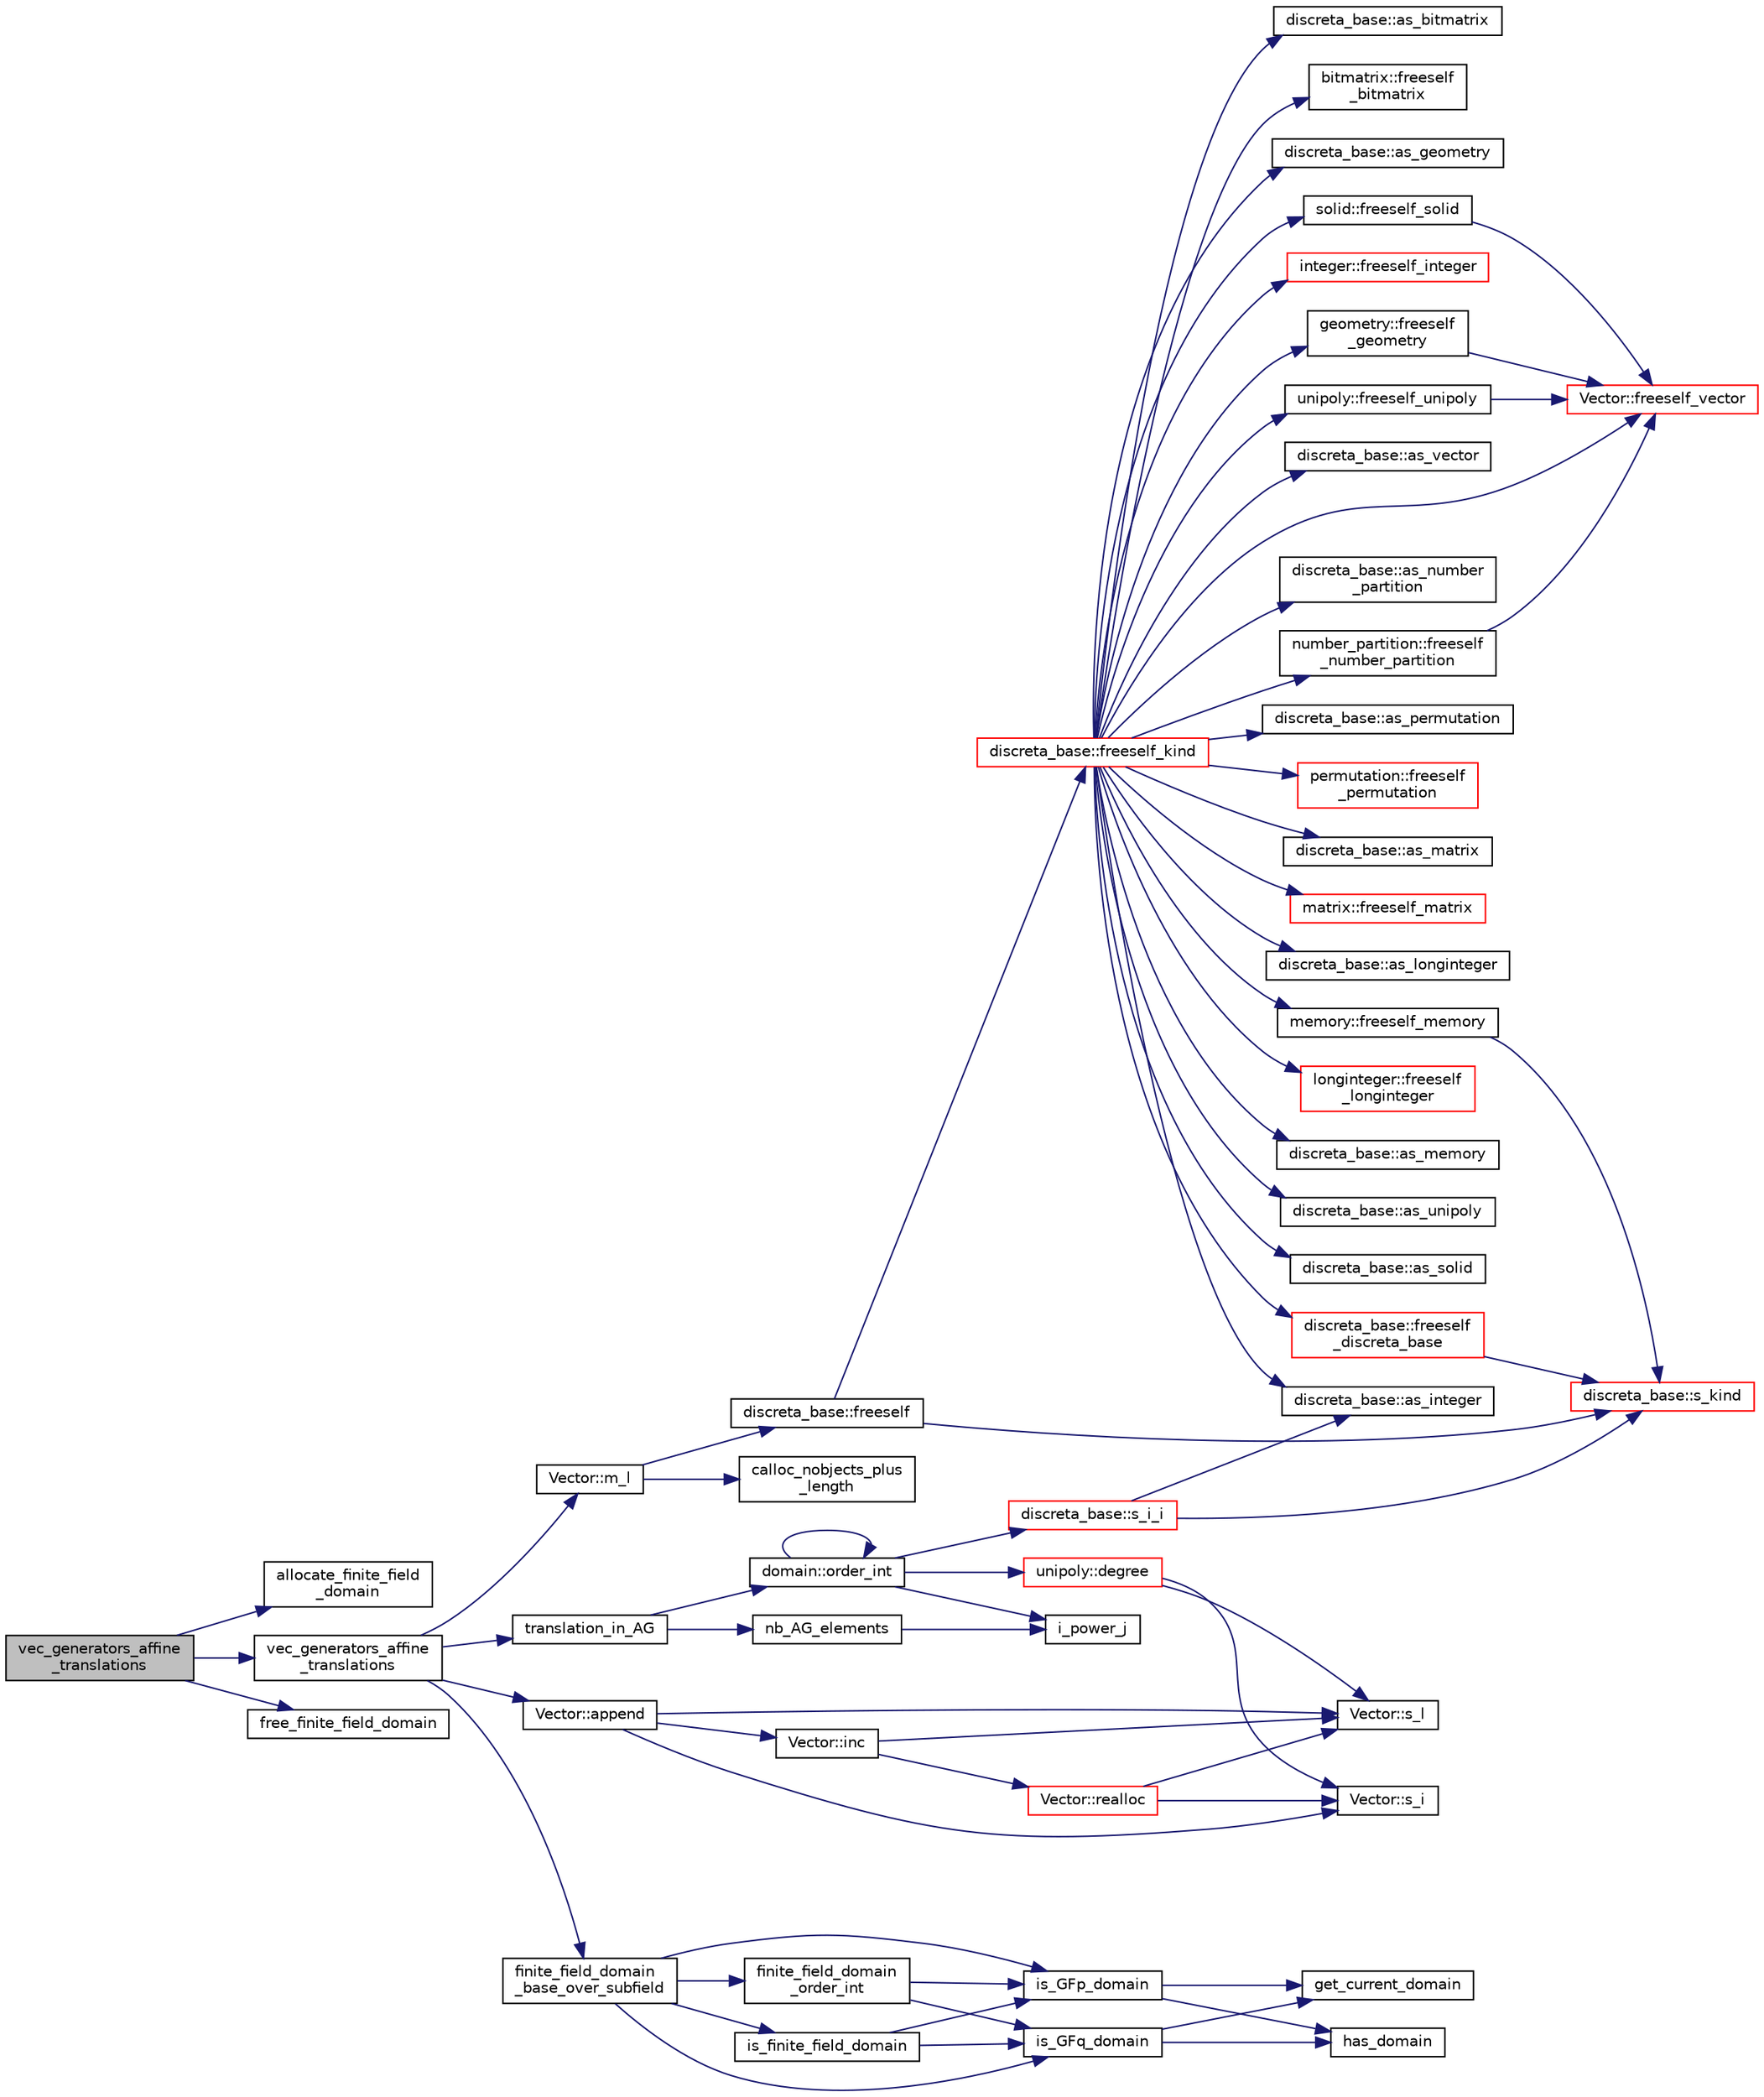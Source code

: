 digraph "vec_generators_affine_translations"
{
  edge [fontname="Helvetica",fontsize="10",labelfontname="Helvetica",labelfontsize="10"];
  node [fontname="Helvetica",fontsize="10",shape=record];
  rankdir="LR";
  Node10490 [label="vec_generators_affine\l_translations",height=0.2,width=0.4,color="black", fillcolor="grey75", style="filled", fontcolor="black"];
  Node10490 -> Node10491 [color="midnightblue",fontsize="10",style="solid",fontname="Helvetica"];
  Node10491 [label="allocate_finite_field\l_domain",height=0.2,width=0.4,color="black", fillcolor="white", style="filled",URL="$d9/d60/discreta_8h.html#a2eea8f610abf6ec2338fe7d05d22c47c"];
  Node10490 -> Node10492 [color="midnightblue",fontsize="10",style="solid",fontname="Helvetica"];
  Node10492 [label="vec_generators_affine\l_translations",height=0.2,width=0.4,color="black", fillcolor="white", style="filled",URL="$d0/dd3/perm__group__gens_8_c.html#a7823a00ce1bf9cd69d1f9543e594e0e6"];
  Node10492 -> Node10493 [color="midnightblue",fontsize="10",style="solid",fontname="Helvetica"];
  Node10493 [label="Vector::m_l",height=0.2,width=0.4,color="black", fillcolor="white", style="filled",URL="$d5/db2/class_vector.html#a00f5520c2a6b4f5282a1a8bcf8ea74eb"];
  Node10493 -> Node10494 [color="midnightblue",fontsize="10",style="solid",fontname="Helvetica"];
  Node10494 [label="discreta_base::freeself",height=0.2,width=0.4,color="black", fillcolor="white", style="filled",URL="$d7/d71/classdiscreta__base.html#a9a3c9501a562293b5667c11b9174d6e5"];
  Node10494 -> Node10495 [color="midnightblue",fontsize="10",style="solid",fontname="Helvetica"];
  Node10495 [label="discreta_base::freeself_kind",height=0.2,width=0.4,color="red", fillcolor="white", style="filled",URL="$d7/d71/classdiscreta__base.html#a63a23ada2165b3838fab719ed458cec8"];
  Node10495 -> Node10496 [color="midnightblue",fontsize="10",style="solid",fontname="Helvetica"];
  Node10496 [label="discreta_base::freeself\l_discreta_base",height=0.2,width=0.4,color="red", fillcolor="white", style="filled",URL="$d7/d71/classdiscreta__base.html#a8b1ec2cee4566034441e066dc2c027db"];
  Node10496 -> Node10497 [color="midnightblue",fontsize="10",style="solid",fontname="Helvetica"];
  Node10497 [label="discreta_base::s_kind",height=0.2,width=0.4,color="red", fillcolor="white", style="filled",URL="$d7/d71/classdiscreta__base.html#a8a830025c74adbbc3362418a7c2ba157"];
  Node10495 -> Node10503 [color="midnightblue",fontsize="10",style="solid",fontname="Helvetica"];
  Node10503 [label="discreta_base::as_integer",height=0.2,width=0.4,color="black", fillcolor="white", style="filled",URL="$d7/d71/classdiscreta__base.html#a00d7691eaf874fd283d942692fe8dd26"];
  Node10495 -> Node10504 [color="midnightblue",fontsize="10",style="solid",fontname="Helvetica"];
  Node10504 [label="integer::freeself_integer",height=0.2,width=0.4,color="red", fillcolor="white", style="filled",URL="$d0/de5/classinteger.html#a02eb557612c9db1820dd75a77151edc0"];
  Node10495 -> Node10505 [color="midnightblue",fontsize="10",style="solid",fontname="Helvetica"];
  Node10505 [label="discreta_base::as_vector",height=0.2,width=0.4,color="black", fillcolor="white", style="filled",URL="$d7/d71/classdiscreta__base.html#a7bdd6cae39c380b128ee9e17e42cf020"];
  Node10495 -> Node10506 [color="midnightblue",fontsize="10",style="solid",fontname="Helvetica"];
  Node10506 [label="Vector::freeself_vector",height=0.2,width=0.4,color="red", fillcolor="white", style="filled",URL="$d5/db2/class_vector.html#ad55c58937ca8fb342247a2c0fb572d20"];
  Node10495 -> Node10508 [color="midnightblue",fontsize="10",style="solid",fontname="Helvetica"];
  Node10508 [label="discreta_base::as_number\l_partition",height=0.2,width=0.4,color="black", fillcolor="white", style="filled",URL="$d7/d71/classdiscreta__base.html#a307aa09de0e925d46697707968ffab00"];
  Node10495 -> Node10509 [color="midnightblue",fontsize="10",style="solid",fontname="Helvetica"];
  Node10509 [label="number_partition::freeself\l_number_partition",height=0.2,width=0.4,color="black", fillcolor="white", style="filled",URL="$df/d50/classnumber__partition.html#aa74111c1c8cd218b654e7b7c1ca42eb5"];
  Node10509 -> Node10506 [color="midnightblue",fontsize="10",style="solid",fontname="Helvetica"];
  Node10495 -> Node10510 [color="midnightblue",fontsize="10",style="solid",fontname="Helvetica"];
  Node10510 [label="discreta_base::as_permutation",height=0.2,width=0.4,color="black", fillcolor="white", style="filled",URL="$d7/d71/classdiscreta__base.html#aa4e72f36a82984239b12ae831e131098"];
  Node10495 -> Node10511 [color="midnightblue",fontsize="10",style="solid",fontname="Helvetica"];
  Node10511 [label="permutation::freeself\l_permutation",height=0.2,width=0.4,color="red", fillcolor="white", style="filled",URL="$d0/d08/classpermutation.html#a1f86343fa765d71c976d79e5ce372c12"];
  Node10495 -> Node10512 [color="midnightblue",fontsize="10",style="solid",fontname="Helvetica"];
  Node10512 [label="discreta_base::as_matrix",height=0.2,width=0.4,color="black", fillcolor="white", style="filled",URL="$d7/d71/classdiscreta__base.html#ae4d7f56d917a4707b838fbffde6467ff"];
  Node10495 -> Node10513 [color="midnightblue",fontsize="10",style="solid",fontname="Helvetica"];
  Node10513 [label="matrix::freeself_matrix",height=0.2,width=0.4,color="red", fillcolor="white", style="filled",URL="$d1/d8d/classmatrix.html#ab47d61820499f35c15bf82fb6a3b9bd1"];
  Node10495 -> Node10515 [color="midnightblue",fontsize="10",style="solid",fontname="Helvetica"];
  Node10515 [label="discreta_base::as_longinteger",height=0.2,width=0.4,color="black", fillcolor="white", style="filled",URL="$d7/d71/classdiscreta__base.html#a20a094639eb711b10c8694c51937f7cd"];
  Node10495 -> Node10516 [color="midnightblue",fontsize="10",style="solid",fontname="Helvetica"];
  Node10516 [label="longinteger::freeself\l_longinteger",height=0.2,width=0.4,color="red", fillcolor="white", style="filled",URL="$d3/d71/classlonginteger.html#a82006f4b7c6bf897de0387497e16c219"];
  Node10495 -> Node10518 [color="midnightblue",fontsize="10",style="solid",fontname="Helvetica"];
  Node10518 [label="discreta_base::as_memory",height=0.2,width=0.4,color="black", fillcolor="white", style="filled",URL="$d7/d71/classdiscreta__base.html#ad94b2d7dce0cd4fa22db57f6e79c4bd2"];
  Node10495 -> Node10519 [color="midnightblue",fontsize="10",style="solid",fontname="Helvetica"];
  Node10519 [label="memory::freeself_memory",height=0.2,width=0.4,color="black", fillcolor="white", style="filled",URL="$d8/d99/classmemory.html#a19366f9105d79a0e818cc19255d7ef4f"];
  Node10519 -> Node10497 [color="midnightblue",fontsize="10",style="solid",fontname="Helvetica"];
  Node10495 -> Node10520 [color="midnightblue",fontsize="10",style="solid",fontname="Helvetica"];
  Node10520 [label="discreta_base::as_unipoly",height=0.2,width=0.4,color="black", fillcolor="white", style="filled",URL="$d7/d71/classdiscreta__base.html#ad50d8027f039fe5c2478cddb243adc9d"];
  Node10495 -> Node10521 [color="midnightblue",fontsize="10",style="solid",fontname="Helvetica"];
  Node10521 [label="unipoly::freeself_unipoly",height=0.2,width=0.4,color="black", fillcolor="white", style="filled",URL="$d1/d89/classunipoly.html#aad315db6c6adb555a0c63877aab7d27e"];
  Node10521 -> Node10506 [color="midnightblue",fontsize="10",style="solid",fontname="Helvetica"];
  Node10495 -> Node10522 [color="midnightblue",fontsize="10",style="solid",fontname="Helvetica"];
  Node10522 [label="discreta_base::as_solid",height=0.2,width=0.4,color="black", fillcolor="white", style="filled",URL="$d7/d71/classdiscreta__base.html#a1fc5f2b85ec97ab0a69dd64903c970a5"];
  Node10495 -> Node10523 [color="midnightblue",fontsize="10",style="solid",fontname="Helvetica"];
  Node10523 [label="solid::freeself_solid",height=0.2,width=0.4,color="black", fillcolor="white", style="filled",URL="$d8/def/classsolid.html#a84c2f0abd7b24b1cf2ccefa9c99567fe"];
  Node10523 -> Node10506 [color="midnightblue",fontsize="10",style="solid",fontname="Helvetica"];
  Node10495 -> Node10524 [color="midnightblue",fontsize="10",style="solid",fontname="Helvetica"];
  Node10524 [label="discreta_base::as_bitmatrix",height=0.2,width=0.4,color="black", fillcolor="white", style="filled",URL="$d7/d71/classdiscreta__base.html#a071ad54ea8ef6c9d1d15f532e5a76df6"];
  Node10495 -> Node10525 [color="midnightblue",fontsize="10",style="solid",fontname="Helvetica"];
  Node10525 [label="bitmatrix::freeself\l_bitmatrix",height=0.2,width=0.4,color="black", fillcolor="white", style="filled",URL="$de/dc8/classbitmatrix.html#a4b84eed56a244df63819eae6b7ba1eff"];
  Node10495 -> Node10526 [color="midnightblue",fontsize="10",style="solid",fontname="Helvetica"];
  Node10526 [label="discreta_base::as_geometry",height=0.2,width=0.4,color="black", fillcolor="white", style="filled",URL="$d7/d71/classdiscreta__base.html#a38fc7b4cdd830703e9d87354b79bc5c8"];
  Node10495 -> Node10527 [color="midnightblue",fontsize="10",style="solid",fontname="Helvetica"];
  Node10527 [label="geometry::freeself\l_geometry",height=0.2,width=0.4,color="black", fillcolor="white", style="filled",URL="$da/d44/classgeometry.html#a504b1b52d24b4ae00d9fd0b7838b57e6"];
  Node10527 -> Node10506 [color="midnightblue",fontsize="10",style="solid",fontname="Helvetica"];
  Node10494 -> Node10497 [color="midnightblue",fontsize="10",style="solid",fontname="Helvetica"];
  Node10493 -> Node10542 [color="midnightblue",fontsize="10",style="solid",fontname="Helvetica"];
  Node10542 [label="calloc_nobjects_plus\l_length",height=0.2,width=0.4,color="black", fillcolor="white", style="filled",URL="$d9/d60/discreta_8h.html#a71599d54c8c17dfa065a363f5cdd0aa4"];
  Node10492 -> Node10543 [color="midnightblue",fontsize="10",style="solid",fontname="Helvetica"];
  Node10543 [label="finite_field_domain\l_base_over_subfield",height=0.2,width=0.4,color="black", fillcolor="white", style="filled",URL="$d9/d60/discreta_8h.html#abe355695b9ac715e7ac5fdd804f4079d"];
  Node10543 -> Node10544 [color="midnightblue",fontsize="10",style="solid",fontname="Helvetica"];
  Node10544 [label="is_finite_field_domain",height=0.2,width=0.4,color="black", fillcolor="white", style="filled",URL="$db/d2f/domain_8_c.html#a77d0ace35941cfe84035c9a060972b2a"];
  Node10544 -> Node10545 [color="midnightblue",fontsize="10",style="solid",fontname="Helvetica"];
  Node10545 [label="is_GFp_domain",height=0.2,width=0.4,color="black", fillcolor="white", style="filled",URL="$db/d2f/domain_8_c.html#ab75527270302df466fc6f6e355775c13"];
  Node10545 -> Node10546 [color="midnightblue",fontsize="10",style="solid",fontname="Helvetica"];
  Node10546 [label="has_domain",height=0.2,width=0.4,color="black", fillcolor="white", style="filled",URL="$db/d2f/domain_8_c.html#af7df1c554310c6214b2900bf6ca7ac81"];
  Node10545 -> Node10547 [color="midnightblue",fontsize="10",style="solid",fontname="Helvetica"];
  Node10547 [label="get_current_domain",height=0.2,width=0.4,color="black", fillcolor="white", style="filled",URL="$db/d2f/domain_8_c.html#a80481fde3a59aaeeb648f8c5392269f7"];
  Node10544 -> Node10548 [color="midnightblue",fontsize="10",style="solid",fontname="Helvetica"];
  Node10548 [label="is_GFq_domain",height=0.2,width=0.4,color="black", fillcolor="white", style="filled",URL="$db/d2f/domain_8_c.html#af695b4599bda7a0400772172c9eeff64"];
  Node10548 -> Node10546 [color="midnightblue",fontsize="10",style="solid",fontname="Helvetica"];
  Node10548 -> Node10547 [color="midnightblue",fontsize="10",style="solid",fontname="Helvetica"];
  Node10543 -> Node10549 [color="midnightblue",fontsize="10",style="solid",fontname="Helvetica"];
  Node10549 [label="finite_field_domain\l_order_int",height=0.2,width=0.4,color="black", fillcolor="white", style="filled",URL="$db/d2f/domain_8_c.html#a377eb55f39803977750d92e3eaf7af26"];
  Node10549 -> Node10545 [color="midnightblue",fontsize="10",style="solid",fontname="Helvetica"];
  Node10549 -> Node10548 [color="midnightblue",fontsize="10",style="solid",fontname="Helvetica"];
  Node10543 -> Node10545 [color="midnightblue",fontsize="10",style="solid",fontname="Helvetica"];
  Node10543 -> Node10548 [color="midnightblue",fontsize="10",style="solid",fontname="Helvetica"];
  Node10492 -> Node10550 [color="midnightblue",fontsize="10",style="solid",fontname="Helvetica"];
  Node10550 [label="translation_in_AG",height=0.2,width=0.4,color="black", fillcolor="white", style="filled",URL="$d9/d60/discreta_8h.html#ac805a17cf57e334b24457fab41a7da4d"];
  Node10550 -> Node10551 [color="midnightblue",fontsize="10",style="solid",fontname="Helvetica"];
  Node10551 [label="domain::order_int",height=0.2,width=0.4,color="black", fillcolor="white", style="filled",URL="$de/d3b/classdomain.html#aa8dcedfd93e3a8db0069a08b9f0bfff7"];
  Node10551 -> Node10552 [color="midnightblue",fontsize="10",style="solid",fontname="Helvetica"];
  Node10552 [label="discreta_base::s_i_i",height=0.2,width=0.4,color="red", fillcolor="white", style="filled",URL="$d7/d71/classdiscreta__base.html#aadb92c01fbe69b3034b0214b33fbc735"];
  Node10552 -> Node10497 [color="midnightblue",fontsize="10",style="solid",fontname="Helvetica"];
  Node10552 -> Node10503 [color="midnightblue",fontsize="10",style="solid",fontname="Helvetica"];
  Node10551 -> Node10551 [color="midnightblue",fontsize="10",style="solid",fontname="Helvetica"];
  Node10551 -> Node10554 [color="midnightblue",fontsize="10",style="solid",fontname="Helvetica"];
  Node10554 [label="unipoly::degree",height=0.2,width=0.4,color="red", fillcolor="white", style="filled",URL="$d1/d89/classunipoly.html#ab2b9692ea17ce32c0c8f2cc246517e37"];
  Node10554 -> Node10555 [color="midnightblue",fontsize="10",style="solid",fontname="Helvetica"];
  Node10555 [label="Vector::s_l",height=0.2,width=0.4,color="black", fillcolor="white", style="filled",URL="$d5/db2/class_vector.html#ad2dc082288f858d22a528832289e0704"];
  Node10554 -> Node10556 [color="midnightblue",fontsize="10",style="solid",fontname="Helvetica"];
  Node10556 [label="Vector::s_i",height=0.2,width=0.4,color="black", fillcolor="white", style="filled",URL="$d5/db2/class_vector.html#a1c4fe1752523df8119f70dd550244871"];
  Node10551 -> Node10559 [color="midnightblue",fontsize="10",style="solid",fontname="Helvetica"];
  Node10559 [label="i_power_j",height=0.2,width=0.4,color="black", fillcolor="white", style="filled",URL="$de/dc5/algebra__and__number__theory_8h.html#a39b321523e8957d701618bb5cac542b5"];
  Node10550 -> Node10560 [color="midnightblue",fontsize="10",style="solid",fontname="Helvetica"];
  Node10560 [label="nb_AG_elements",height=0.2,width=0.4,color="black", fillcolor="white", style="filled",URL="$d4/d67/geometry_8h.html#ab9de2574dd403dd453a0d35107f684f5"];
  Node10560 -> Node10559 [color="midnightblue",fontsize="10",style="solid",fontname="Helvetica"];
  Node10492 -> Node10561 [color="midnightblue",fontsize="10",style="solid",fontname="Helvetica"];
  Node10561 [label="Vector::append",height=0.2,width=0.4,color="black", fillcolor="white", style="filled",URL="$d5/db2/class_vector.html#aec80be90cd2cbfe79267220113b679c4"];
  Node10561 -> Node10555 [color="midnightblue",fontsize="10",style="solid",fontname="Helvetica"];
  Node10561 -> Node10562 [color="midnightblue",fontsize="10",style="solid",fontname="Helvetica"];
  Node10562 [label="Vector::inc",height=0.2,width=0.4,color="black", fillcolor="white", style="filled",URL="$d5/db2/class_vector.html#a5f6fe0531bc3d9829becd8503e4156a3"];
  Node10562 -> Node10563 [color="midnightblue",fontsize="10",style="solid",fontname="Helvetica"];
  Node10563 [label="Vector::realloc",height=0.2,width=0.4,color="red", fillcolor="white", style="filled",URL="$d5/db2/class_vector.html#a00aff28a4a7cacc8c5aaf44b6f3fb3a5"];
  Node10563 -> Node10555 [color="midnightblue",fontsize="10",style="solid",fontname="Helvetica"];
  Node10563 -> Node10556 [color="midnightblue",fontsize="10",style="solid",fontname="Helvetica"];
  Node10562 -> Node10555 [color="midnightblue",fontsize="10",style="solid",fontname="Helvetica"];
  Node10561 -> Node10556 [color="midnightblue",fontsize="10",style="solid",fontname="Helvetica"];
  Node10490 -> Node10587 [color="midnightblue",fontsize="10",style="solid",fontname="Helvetica"];
  Node10587 [label="free_finite_field_domain",height=0.2,width=0.4,color="black", fillcolor="white", style="filled",URL="$d9/d60/discreta_8h.html#ada09fec3ddf0e1929a2dacac6586dc53"];
}
